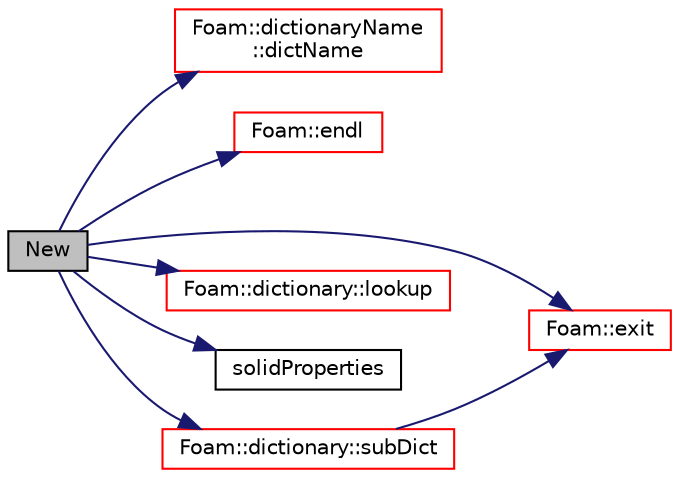digraph "New"
{
  bgcolor="transparent";
  edge [fontname="Helvetica",fontsize="10",labelfontname="Helvetica",labelfontsize="10"];
  node [fontname="Helvetica",fontsize="10",shape=record];
  rankdir="LR";
  Node150 [label="New",height=0.2,width=0.4,color="black", fillcolor="grey75", style="filled", fontcolor="black"];
  Node150 -> Node151 [color="midnightblue",fontsize="10",style="solid",fontname="Helvetica"];
  Node151 [label="Foam::dictionaryName\l::dictName",height=0.2,width=0.4,color="red",URL="$a27125.html#a1294668acf090a15a78e04c1c22a048c",tooltip="Return the local dictionary name (final part of scoped name) "];
  Node150 -> Node153 [color="midnightblue",fontsize="10",style="solid",fontname="Helvetica"];
  Node153 [label="Foam::endl",height=0.2,width=0.4,color="red",URL="$a21851.html#a2db8fe02a0d3909e9351bb4275b23ce4",tooltip="Add newline and flush stream. "];
  Node150 -> Node155 [color="midnightblue",fontsize="10",style="solid",fontname="Helvetica"];
  Node155 [label="Foam::exit",height=0.2,width=0.4,color="red",URL="$a21851.html#a06ca7250d8e89caf05243ec094843642"];
  Node150 -> Node202 [color="midnightblue",fontsize="10",style="solid",fontname="Helvetica"];
  Node202 [label="Foam::dictionary::lookup",height=0.2,width=0.4,color="red",URL="$a27129.html#a6a0727fa523e48977e27348663def509",tooltip="Find and return an entry data stream. "];
  Node150 -> Node450 [color="midnightblue",fontsize="10",style="solid",fontname="Helvetica"];
  Node450 [label="solidProperties",height=0.2,width=0.4,color="black",URL="$a31321.html#ade4b9976faaf56b56eb95801c355070a",tooltip="Construct from components. "];
  Node150 -> Node379 [color="midnightblue",fontsize="10",style="solid",fontname="Helvetica"];
  Node379 [label="Foam::dictionary::subDict",height=0.2,width=0.4,color="red",URL="$a27129.html#aaa26b5f2da6aff5a6a59af5407f1bf59",tooltip="Find and return a sub-dictionary. "];
  Node379 -> Node155 [color="midnightblue",fontsize="10",style="solid",fontname="Helvetica"];
}
